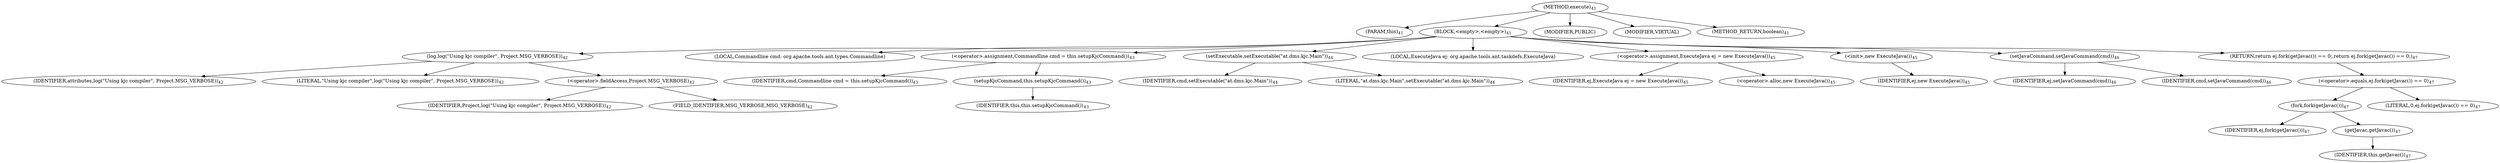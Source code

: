 digraph "execute" {  
"22" [label = <(METHOD,execute)<SUB>41</SUB>> ]
"4" [label = <(PARAM,this)<SUB>41</SUB>> ]
"23" [label = <(BLOCK,&lt;empty&gt;,&lt;empty&gt;)<SUB>41</SUB>> ]
"24" [label = <(log,log(&quot;Using kjc compiler&quot;, Project.MSG_VERBOSE))<SUB>42</SUB>> ]
"25" [label = <(IDENTIFIER,attributes,log(&quot;Using kjc compiler&quot;, Project.MSG_VERBOSE))<SUB>42</SUB>> ]
"26" [label = <(LITERAL,&quot;Using kjc compiler&quot;,log(&quot;Using kjc compiler&quot;, Project.MSG_VERBOSE))<SUB>42</SUB>> ]
"27" [label = <(&lt;operator&gt;.fieldAccess,Project.MSG_VERBOSE)<SUB>42</SUB>> ]
"28" [label = <(IDENTIFIER,Project,log(&quot;Using kjc compiler&quot;, Project.MSG_VERBOSE))<SUB>42</SUB>> ]
"29" [label = <(FIELD_IDENTIFIER,MSG_VERBOSE,MSG_VERBOSE)<SUB>42</SUB>> ]
"30" [label = <(LOCAL,Commandline cmd: org.apache.tools.ant.types.Commandline)> ]
"31" [label = <(&lt;operator&gt;.assignment,Commandline cmd = this.setupKjcCommand())<SUB>43</SUB>> ]
"32" [label = <(IDENTIFIER,cmd,Commandline cmd = this.setupKjcCommand())<SUB>43</SUB>> ]
"33" [label = <(setupKjcCommand,this.setupKjcCommand())<SUB>43</SUB>> ]
"3" [label = <(IDENTIFIER,this,this.setupKjcCommand())<SUB>43</SUB>> ]
"34" [label = <(setExecutable,setExecutable(&quot;at.dms.kjc.Main&quot;))<SUB>44</SUB>> ]
"35" [label = <(IDENTIFIER,cmd,setExecutable(&quot;at.dms.kjc.Main&quot;))<SUB>44</SUB>> ]
"36" [label = <(LITERAL,&quot;at.dms.kjc.Main&quot;,setExecutable(&quot;at.dms.kjc.Main&quot;))<SUB>44</SUB>> ]
"6" [label = <(LOCAL,ExecuteJava ej: org.apache.tools.ant.taskdefs.ExecuteJava)> ]
"37" [label = <(&lt;operator&gt;.assignment,ExecuteJava ej = new ExecuteJava())<SUB>45</SUB>> ]
"38" [label = <(IDENTIFIER,ej,ExecuteJava ej = new ExecuteJava())<SUB>45</SUB>> ]
"39" [label = <(&lt;operator&gt;.alloc,new ExecuteJava())<SUB>45</SUB>> ]
"40" [label = <(&lt;init&gt;,new ExecuteJava())<SUB>45</SUB>> ]
"5" [label = <(IDENTIFIER,ej,new ExecuteJava())<SUB>45</SUB>> ]
"41" [label = <(setJavaCommand,setJavaCommand(cmd))<SUB>46</SUB>> ]
"42" [label = <(IDENTIFIER,ej,setJavaCommand(cmd))<SUB>46</SUB>> ]
"43" [label = <(IDENTIFIER,cmd,setJavaCommand(cmd))<SUB>46</SUB>> ]
"44" [label = <(RETURN,return ej.fork(getJavac()) == 0;,return ej.fork(getJavac()) == 0;)<SUB>47</SUB>> ]
"45" [label = <(&lt;operator&gt;.equals,ej.fork(getJavac()) == 0)<SUB>47</SUB>> ]
"46" [label = <(fork,fork(getJavac()))<SUB>47</SUB>> ]
"47" [label = <(IDENTIFIER,ej,fork(getJavac()))<SUB>47</SUB>> ]
"48" [label = <(getJavac,getJavac())<SUB>47</SUB>> ]
"7" [label = <(IDENTIFIER,this,getJavac())<SUB>47</SUB>> ]
"49" [label = <(LITERAL,0,ej.fork(getJavac()) == 0)<SUB>47</SUB>> ]
"50" [label = <(MODIFIER,PUBLIC)> ]
"51" [label = <(MODIFIER,VIRTUAL)> ]
"52" [label = <(METHOD_RETURN,boolean)<SUB>41</SUB>> ]
  "22" -> "4" 
  "22" -> "23" 
  "22" -> "50" 
  "22" -> "51" 
  "22" -> "52" 
  "23" -> "24" 
  "23" -> "30" 
  "23" -> "31" 
  "23" -> "34" 
  "23" -> "6" 
  "23" -> "37" 
  "23" -> "40" 
  "23" -> "41" 
  "23" -> "44" 
  "24" -> "25" 
  "24" -> "26" 
  "24" -> "27" 
  "27" -> "28" 
  "27" -> "29" 
  "31" -> "32" 
  "31" -> "33" 
  "33" -> "3" 
  "34" -> "35" 
  "34" -> "36" 
  "37" -> "38" 
  "37" -> "39" 
  "40" -> "5" 
  "41" -> "42" 
  "41" -> "43" 
  "44" -> "45" 
  "45" -> "46" 
  "45" -> "49" 
  "46" -> "47" 
  "46" -> "48" 
  "48" -> "7" 
}
